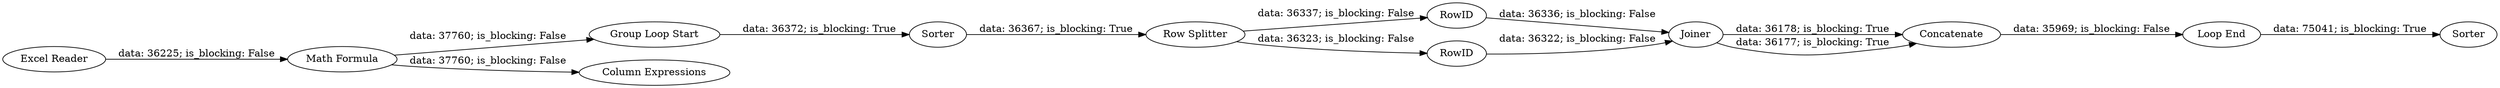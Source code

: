 digraph {
	"3550607439265114860_13" [label=Sorter]
	"3550607439265114860_8" [label=Concatenate]
	"3550607439265114860_9" [label=Sorter]
	"3550607439265114860_1" [label="Excel Reader"]
	"3550607439265114860_4" [label="Row Splitter"]
	"3550607439265114860_7" [label=Joiner]
	"3550607439265114860_2" [label="Group Loop Start"]
	"3550607439265114860_6" [label=RowID]
	"3550607439265114860_3" [label="Loop End"]
	"3550607439265114860_11" [label="Math Formula"]
	"3550607439265114860_12" [label="Column Expressions"]
	"3550607439265114860_5" [label=RowID]
	"3550607439265114860_6" -> "3550607439265114860_7" [label="data: 36336; is_blocking: False"]
	"3550607439265114860_7" -> "3550607439265114860_8" [label="data: 36178; is_blocking: True"]
	"3550607439265114860_4" -> "3550607439265114860_5" [label="data: 36323; is_blocking: False"]
	"3550607439265114860_3" -> "3550607439265114860_9" [label="data: 75041; is_blocking: True"]
	"3550607439265114860_11" -> "3550607439265114860_12" [label="data: 37760; is_blocking: False"]
	"3550607439265114860_13" -> "3550607439265114860_4" [label="data: 36367; is_blocking: True"]
	"3550607439265114860_1" -> "3550607439265114860_11" [label="data: 36225; is_blocking: False"]
	"3550607439265114860_4" -> "3550607439265114860_6" [label="data: 36337; is_blocking: False"]
	"3550607439265114860_8" -> "3550607439265114860_3" [label="data: 35969; is_blocking: False"]
	"3550607439265114860_11" -> "3550607439265114860_2" [label="data: 37760; is_blocking: False"]
	"3550607439265114860_5" -> "3550607439265114860_7" [label="data: 36322; is_blocking: False"]
	"3550607439265114860_7" -> "3550607439265114860_8" [label="data: 36177; is_blocking: True"]
	"3550607439265114860_2" -> "3550607439265114860_13" [label="data: 36372; is_blocking: True"]
	rankdir=LR
}

